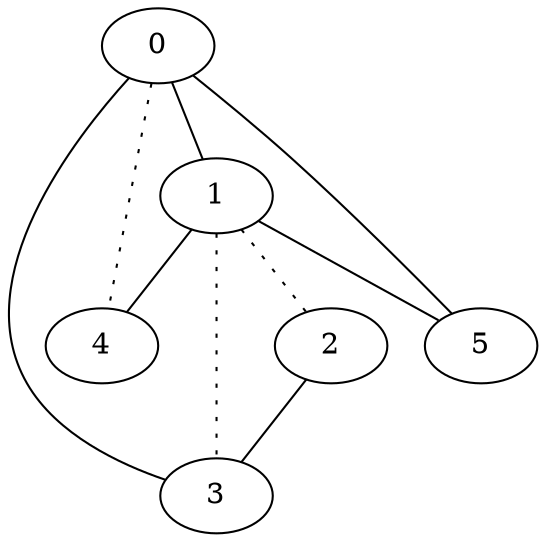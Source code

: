 graph {
a0[label=0];
a1[label=1];
a2[label=2];
a3[label=3];
a4[label=4];
a5[label=5];
a0 -- a1;
a0 -- a3;
a0 -- a4 [style=dotted];
a0 -- a5;
a1 -- a2 [style=dotted];
a1 -- a3 [style=dotted];
a1 -- a4;
a1 -- a5;
a2 -- a3;
}
